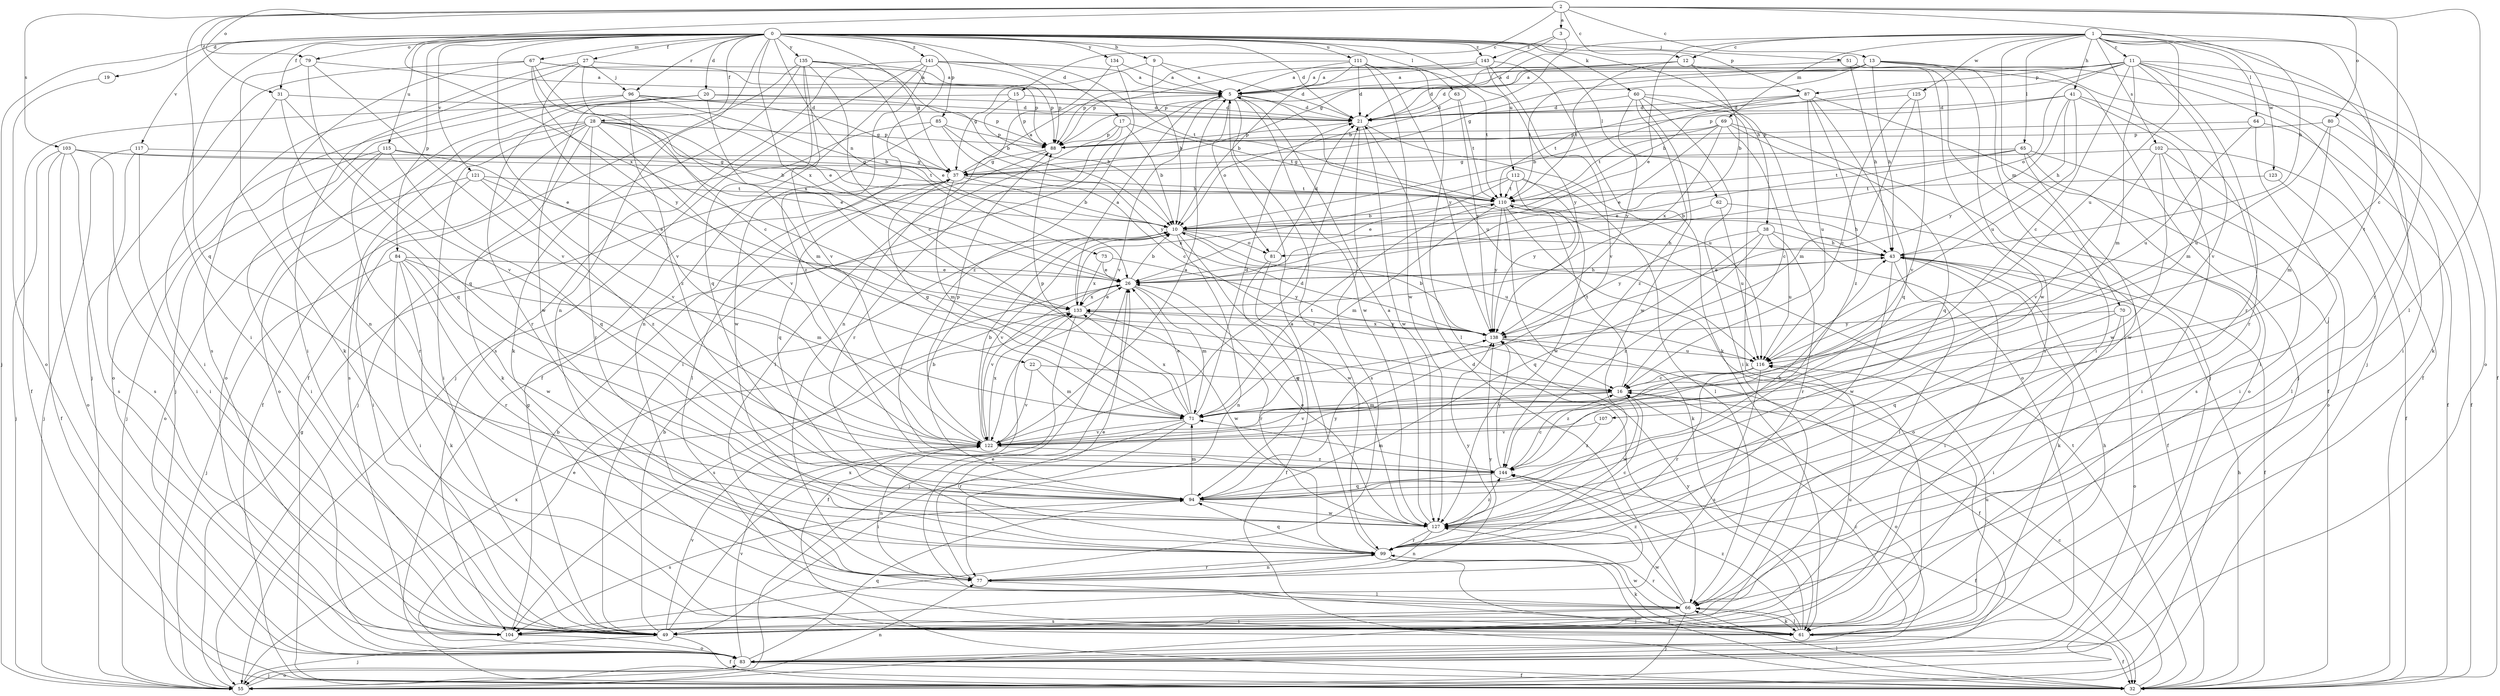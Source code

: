 strict digraph  {
0;
1;
2;
3;
5;
9;
10;
11;
12;
13;
15;
16;
17;
19;
20;
21;
22;
26;
27;
28;
31;
32;
37;
38;
41;
43;
49;
51;
55;
60;
61;
62;
63;
64;
65;
66;
67;
69;
70;
71;
73;
77;
79;
80;
81;
83;
84;
85;
87;
88;
94;
96;
99;
102;
103;
104;
107;
110;
111;
112;
115;
116;
117;
121;
122;
123;
125;
127;
133;
134;
135;
138;
141;
143;
144;
0 -> 9  [label=b];
0 -> 17  [label=d];
0 -> 19  [label=d];
0 -> 20  [label=d];
0 -> 21  [label=d];
0 -> 22  [label=e];
0 -> 27  [label=f];
0 -> 28  [label=f];
0 -> 31  [label=f];
0 -> 37  [label=g];
0 -> 38  [label=h];
0 -> 49  [label=i];
0 -> 51  [label=j];
0 -> 55  [label=j];
0 -> 60  [label=k];
0 -> 62  [label=l];
0 -> 63  [label=l];
0 -> 67  [label=m];
0 -> 73  [label=n];
0 -> 77  [label=n];
0 -> 79  [label=o];
0 -> 84  [label=p];
0 -> 85  [label=p];
0 -> 87  [label=p];
0 -> 96  [label=r];
0 -> 111  [label=u];
0 -> 112  [label=u];
0 -> 115  [label=u];
0 -> 117  [label=v];
0 -> 121  [label=v];
0 -> 133  [label=x];
0 -> 134  [label=y];
0 -> 135  [label=y];
0 -> 141  [label=z];
0 -> 143  [label=z];
1 -> 10  [label=b];
1 -> 11  [label=c];
1 -> 12  [label=c];
1 -> 26  [label=e];
1 -> 41  [label=h];
1 -> 55  [label=j];
1 -> 64  [label=l];
1 -> 65  [label=l];
1 -> 69  [label=m];
1 -> 70  [label=m];
1 -> 99  [label=r];
1 -> 102  [label=s];
1 -> 107  [label=t];
1 -> 116  [label=u];
1 -> 123  [label=w];
1 -> 125  [label=w];
2 -> 3  [label=a];
2 -> 12  [label=c];
2 -> 13  [label=c];
2 -> 15  [label=c];
2 -> 16  [label=c];
2 -> 31  [label=f];
2 -> 43  [label=h];
2 -> 66  [label=l];
2 -> 79  [label=o];
2 -> 80  [label=o];
2 -> 94  [label=q];
2 -> 103  [label=s];
2 -> 133  [label=x];
3 -> 21  [label=d];
3 -> 37  [label=g];
3 -> 143  [label=z];
5 -> 21  [label=d];
5 -> 49  [label=i];
5 -> 81  [label=o];
5 -> 99  [label=r];
5 -> 116  [label=u];
5 -> 122  [label=v];
5 -> 127  [label=w];
9 -> 5  [label=a];
9 -> 10  [label=b];
9 -> 21  [label=d];
9 -> 37  [label=g];
10 -> 43  [label=h];
10 -> 77  [label=n];
10 -> 81  [label=o];
10 -> 116  [label=u];
10 -> 122  [label=v];
10 -> 127  [label=w];
11 -> 5  [label=a];
11 -> 10  [label=b];
11 -> 16  [label=c];
11 -> 21  [label=d];
11 -> 32  [label=f];
11 -> 49  [label=i];
11 -> 71  [label=m];
11 -> 81  [label=o];
11 -> 83  [label=o];
11 -> 87  [label=p];
11 -> 99  [label=r];
11 -> 122  [label=v];
12 -> 5  [label=a];
12 -> 10  [label=b];
12 -> 61  [label=k];
12 -> 88  [label=p];
12 -> 110  [label=t];
13 -> 5  [label=a];
13 -> 21  [label=d];
13 -> 32  [label=f];
13 -> 37  [label=g];
13 -> 43  [label=h];
13 -> 49  [label=i];
13 -> 55  [label=j];
13 -> 104  [label=s];
13 -> 110  [label=t];
15 -> 10  [label=b];
15 -> 21  [label=d];
15 -> 32  [label=f];
15 -> 88  [label=p];
16 -> 71  [label=m];
16 -> 83  [label=o];
16 -> 110  [label=t];
16 -> 122  [label=v];
16 -> 127  [label=w];
17 -> 10  [label=b];
17 -> 66  [label=l];
17 -> 88  [label=p];
17 -> 99  [label=r];
17 -> 110  [label=t];
19 -> 83  [label=o];
20 -> 21  [label=d];
20 -> 71  [label=m];
20 -> 83  [label=o];
20 -> 88  [label=p];
20 -> 99  [label=r];
20 -> 127  [label=w];
21 -> 88  [label=p];
21 -> 104  [label=s];
21 -> 116  [label=u];
21 -> 127  [label=w];
22 -> 16  [label=c];
22 -> 71  [label=m];
22 -> 122  [label=v];
26 -> 10  [label=b];
26 -> 43  [label=h];
26 -> 55  [label=j];
26 -> 71  [label=m];
26 -> 99  [label=r];
26 -> 122  [label=v];
26 -> 133  [label=x];
27 -> 16  [label=c];
27 -> 49  [label=i];
27 -> 88  [label=p];
27 -> 104  [label=s];
27 -> 122  [label=v];
27 -> 96  [label=j];
28 -> 10  [label=b];
28 -> 26  [label=e];
28 -> 32  [label=f];
28 -> 43  [label=h];
28 -> 49  [label=i];
28 -> 61  [label=k];
28 -> 83  [label=o];
28 -> 88  [label=p];
28 -> 99  [label=r];
28 -> 104  [label=s];
28 -> 122  [label=v];
31 -> 21  [label=d];
31 -> 49  [label=i];
31 -> 94  [label=q];
31 -> 122  [label=v];
32 -> 16  [label=c];
32 -> 43  [label=h];
32 -> 66  [label=l];
32 -> 110  [label=t];
37 -> 5  [label=a];
37 -> 10  [label=b];
37 -> 71  [label=m];
37 -> 94  [label=q];
37 -> 110  [label=t];
38 -> 43  [label=h];
38 -> 94  [label=q];
38 -> 99  [label=r];
38 -> 116  [label=u];
38 -> 138  [label=y];
38 -> 144  [label=z];
41 -> 21  [label=d];
41 -> 43  [label=h];
41 -> 71  [label=m];
41 -> 88  [label=p];
41 -> 99  [label=r];
41 -> 116  [label=u];
41 -> 138  [label=y];
43 -> 26  [label=e];
43 -> 32  [label=f];
43 -> 49  [label=i];
43 -> 61  [label=k];
43 -> 66  [label=l];
43 -> 127  [label=w];
49 -> 10  [label=b];
49 -> 32  [label=f];
49 -> 37  [label=g];
49 -> 55  [label=j];
49 -> 116  [label=u];
49 -> 122  [label=v];
49 -> 133  [label=x];
51 -> 5  [label=a];
51 -> 43  [label=h];
51 -> 55  [label=j];
51 -> 127  [label=w];
55 -> 37  [label=g];
55 -> 77  [label=n];
55 -> 83  [label=o];
55 -> 133  [label=x];
60 -> 21  [label=d];
60 -> 49  [label=i];
60 -> 61  [label=k];
60 -> 83  [label=o];
60 -> 127  [label=w];
60 -> 138  [label=y];
60 -> 144  [label=z];
61 -> 26  [label=e];
61 -> 32  [label=f];
61 -> 43  [label=h];
61 -> 66  [label=l];
61 -> 116  [label=u];
61 -> 127  [label=w];
61 -> 138  [label=y];
61 -> 144  [label=z];
62 -> 10  [label=b];
62 -> 32  [label=f];
62 -> 116  [label=u];
63 -> 21  [label=d];
63 -> 110  [label=t];
63 -> 138  [label=y];
64 -> 32  [label=f];
64 -> 66  [label=l];
64 -> 88  [label=p];
64 -> 116  [label=u];
65 -> 26  [label=e];
65 -> 37  [label=g];
65 -> 49  [label=i];
65 -> 104  [label=s];
65 -> 110  [label=t];
65 -> 127  [label=w];
66 -> 21  [label=d];
66 -> 49  [label=i];
66 -> 55  [label=j];
66 -> 61  [label=k];
66 -> 99  [label=r];
66 -> 104  [label=s];
66 -> 127  [label=w];
67 -> 5  [label=a];
67 -> 26  [label=e];
67 -> 55  [label=j];
67 -> 77  [label=n];
67 -> 88  [label=p];
67 -> 133  [label=x];
67 -> 138  [label=y];
69 -> 16  [label=c];
69 -> 26  [label=e];
69 -> 83  [label=o];
69 -> 88  [label=p];
69 -> 94  [label=q];
69 -> 110  [label=t];
69 -> 133  [label=x];
70 -> 49  [label=i];
70 -> 83  [label=o];
70 -> 94  [label=q];
70 -> 138  [label=y];
71 -> 21  [label=d];
71 -> 26  [label=e];
71 -> 37  [label=g];
71 -> 49  [label=i];
71 -> 88  [label=p];
71 -> 99  [label=r];
71 -> 110  [label=t];
71 -> 122  [label=v];
71 -> 133  [label=x];
73 -> 26  [label=e];
73 -> 133  [label=x];
73 -> 138  [label=y];
77 -> 26  [label=e];
77 -> 66  [label=l];
77 -> 99  [label=r];
77 -> 138  [label=y];
77 -> 144  [label=z];
79 -> 5  [label=a];
79 -> 61  [label=k];
79 -> 94  [label=q];
79 -> 122  [label=v];
80 -> 32  [label=f];
80 -> 71  [label=m];
80 -> 88  [label=p];
80 -> 116  [label=u];
81 -> 21  [label=d];
81 -> 32  [label=f];
81 -> 94  [label=q];
83 -> 16  [label=c];
83 -> 26  [label=e];
83 -> 32  [label=f];
83 -> 55  [label=j];
83 -> 94  [label=q];
83 -> 122  [label=v];
84 -> 26  [label=e];
84 -> 49  [label=i];
84 -> 55  [label=j];
84 -> 61  [label=k];
84 -> 71  [label=m];
84 -> 99  [label=r];
84 -> 127  [label=w];
85 -> 16  [label=c];
85 -> 55  [label=j];
85 -> 88  [label=p];
85 -> 127  [label=w];
85 -> 138  [label=y];
87 -> 10  [label=b];
87 -> 21  [label=d];
87 -> 32  [label=f];
87 -> 94  [label=q];
87 -> 110  [label=t];
87 -> 116  [label=u];
87 -> 144  [label=z];
88 -> 37  [label=g];
88 -> 66  [label=l];
94 -> 10  [label=b];
94 -> 43  [label=h];
94 -> 71  [label=m];
94 -> 104  [label=s];
94 -> 127  [label=w];
94 -> 138  [label=y];
96 -> 10  [label=b];
96 -> 21  [label=d];
96 -> 37  [label=g];
96 -> 55  [label=j];
96 -> 83  [label=o];
96 -> 144  [label=z];
99 -> 5  [label=a];
99 -> 16  [label=c];
99 -> 32  [label=f];
99 -> 55  [label=j];
99 -> 61  [label=k];
99 -> 77  [label=n];
99 -> 94  [label=q];
99 -> 138  [label=y];
102 -> 32  [label=f];
102 -> 37  [label=g];
102 -> 49  [label=i];
102 -> 83  [label=o];
102 -> 122  [label=v];
102 -> 127  [label=w];
103 -> 32  [label=f];
103 -> 37  [label=g];
103 -> 49  [label=i];
103 -> 55  [label=j];
103 -> 83  [label=o];
103 -> 104  [label=s];
103 -> 110  [label=t];
104 -> 10  [label=b];
104 -> 83  [label=o];
107 -> 122  [label=v];
107 -> 144  [label=z];
110 -> 10  [label=b];
110 -> 43  [label=h];
110 -> 61  [label=k];
110 -> 71  [label=m];
110 -> 83  [label=o];
110 -> 138  [label=y];
111 -> 5  [label=a];
111 -> 10  [label=b];
111 -> 21  [label=d];
111 -> 66  [label=l];
111 -> 88  [label=p];
111 -> 110  [label=t];
111 -> 127  [label=w];
111 -> 138  [label=y];
112 -> 26  [label=e];
112 -> 66  [label=l];
112 -> 110  [label=t];
112 -> 127  [label=w];
112 -> 133  [label=x];
112 -> 138  [label=y];
115 -> 37  [label=g];
115 -> 49  [label=i];
115 -> 55  [label=j];
115 -> 94  [label=q];
115 -> 99  [label=r];
115 -> 122  [label=v];
116 -> 16  [label=c];
116 -> 99  [label=r];
116 -> 104  [label=s];
116 -> 144  [label=z];
117 -> 37  [label=g];
117 -> 49  [label=i];
117 -> 55  [label=j];
117 -> 104  [label=s];
121 -> 26  [label=e];
121 -> 49  [label=i];
121 -> 83  [label=o];
121 -> 110  [label=t];
121 -> 144  [label=z];
122 -> 5  [label=a];
122 -> 10  [label=b];
122 -> 21  [label=d];
122 -> 77  [label=n];
122 -> 88  [label=p];
122 -> 133  [label=x];
122 -> 144  [label=z];
123 -> 66  [label=l];
123 -> 110  [label=t];
125 -> 16  [label=c];
125 -> 21  [label=d];
125 -> 71  [label=m];
125 -> 122  [label=v];
127 -> 5  [label=a];
127 -> 26  [label=e];
127 -> 77  [label=n];
127 -> 99  [label=r];
127 -> 144  [label=z];
133 -> 5  [label=a];
133 -> 26  [label=e];
133 -> 32  [label=f];
133 -> 104  [label=s];
133 -> 127  [label=w];
133 -> 138  [label=y];
134 -> 5  [label=a];
134 -> 77  [label=n];
134 -> 144  [label=z];
135 -> 5  [label=a];
135 -> 10  [label=b];
135 -> 16  [label=c];
135 -> 26  [label=e];
135 -> 32  [label=f];
135 -> 61  [label=k];
135 -> 94  [label=q];
135 -> 122  [label=v];
138 -> 10  [label=b];
138 -> 32  [label=f];
138 -> 116  [label=u];
138 -> 133  [label=x];
141 -> 5  [label=a];
141 -> 32  [label=f];
141 -> 55  [label=j];
141 -> 77  [label=n];
141 -> 88  [label=p];
141 -> 104  [label=s];
141 -> 110  [label=t];
141 -> 144  [label=z];
143 -> 5  [label=a];
143 -> 61  [label=k];
143 -> 88  [label=p];
143 -> 122  [label=v];
143 -> 138  [label=y];
144 -> 16  [label=c];
144 -> 32  [label=f];
144 -> 71  [label=m];
144 -> 94  [label=q];
144 -> 138  [label=y];
}
